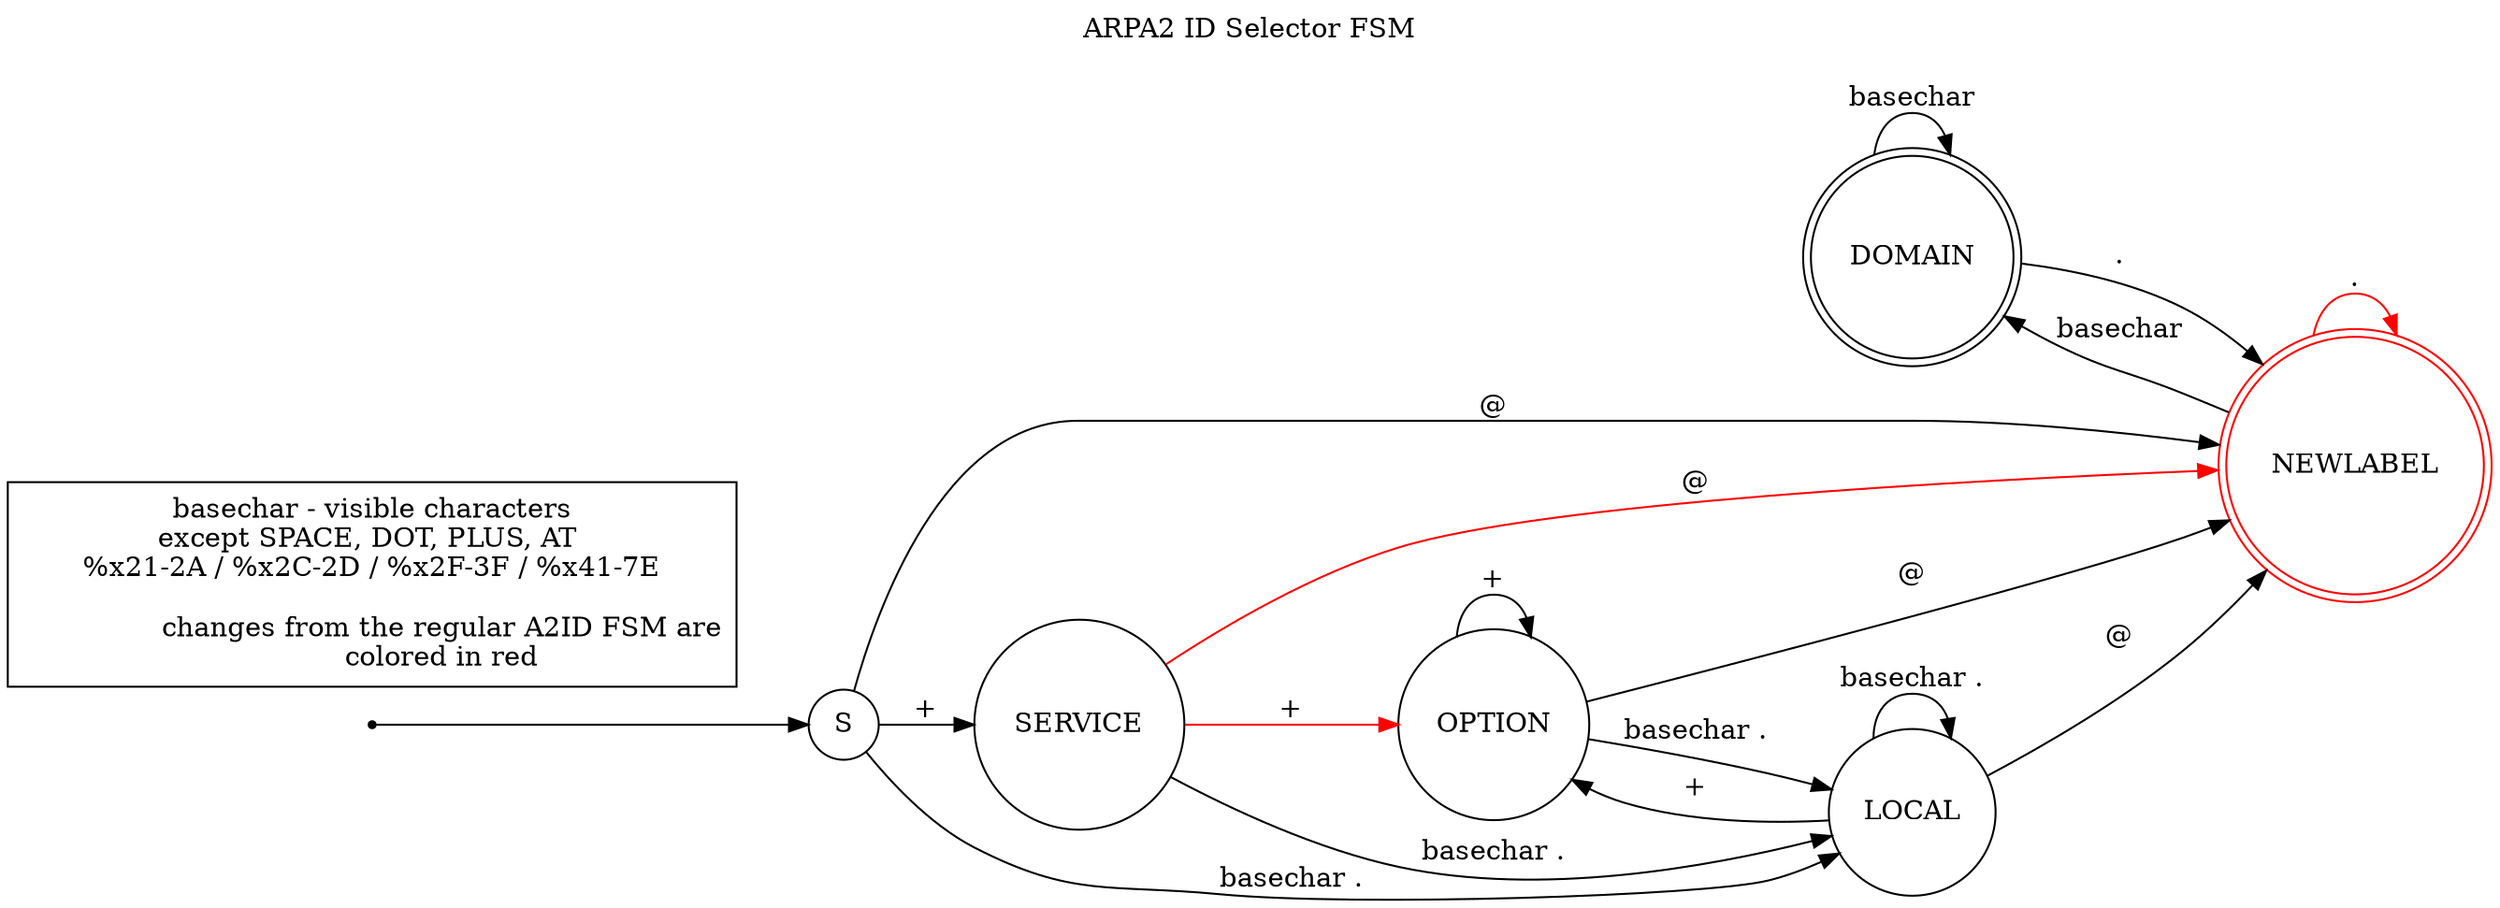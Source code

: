 digraph finite_state_machine {
	rankdir=LR
	node [shape = doublecircle];
		DOMAIN;

	node [color = red];
		NEWLABEL;
	node [color = black];

	node [shape = point ];
		qi

	node [shape = circle];
		SERVICE	-> OPTION [ label = "+" color = red ];
		SERVICE	-> NEWLABEL [ label = "@" color = red ];
		NEWLABEL -> NEWLABEL [ label = "." color = red ];

		qi	-> S;

		/* local or domain part */
		S	-> LOCAL [ label = "basechar ." ];
		S	-> NEWLABEL [ label = "@" ];
		S	-> SERVICE [ label = "+" ];

		/* local */
		LOCAL	-> LOCAL [ label = "basechar ." ];
		LOCAL	-> OPTION [ label = "+" ];
		OPTION	-> OPTION [ label = "+" ];
		OPTION	-> NEWLABEL [ label = "@" ];
		OPTION	-> LOCAL [ label = "basechar ." ];
		LOCAL	-> NEWLABEL [ label = "@" ];

		/* service */
		SERVICE	-> LOCAL [ label = "basechar ." ];

		/* domain */
		DOMAIN	-> NEWLABEL [ label = "." ];
		NEWLABEL	-> DOMAIN [ label = "basechar" ];
		DOMAIN	-> DOMAIN [ label = "basechar" ];

	node[ shape=box, margin="0.1,0.1" ];
		basechar[ label = "basechar - visible characters\nexcept SPACE,"
		+ " DOT, PLUS, AT \n%x21-2A / %x2C-2D / %x2F-3F / %x41-7E

		changes from the regular A2ID FSM are
		colored in red" ];

	// title
	labelloc="t";
	label="ARPA2 ID Selector FSM\n\n";
}
